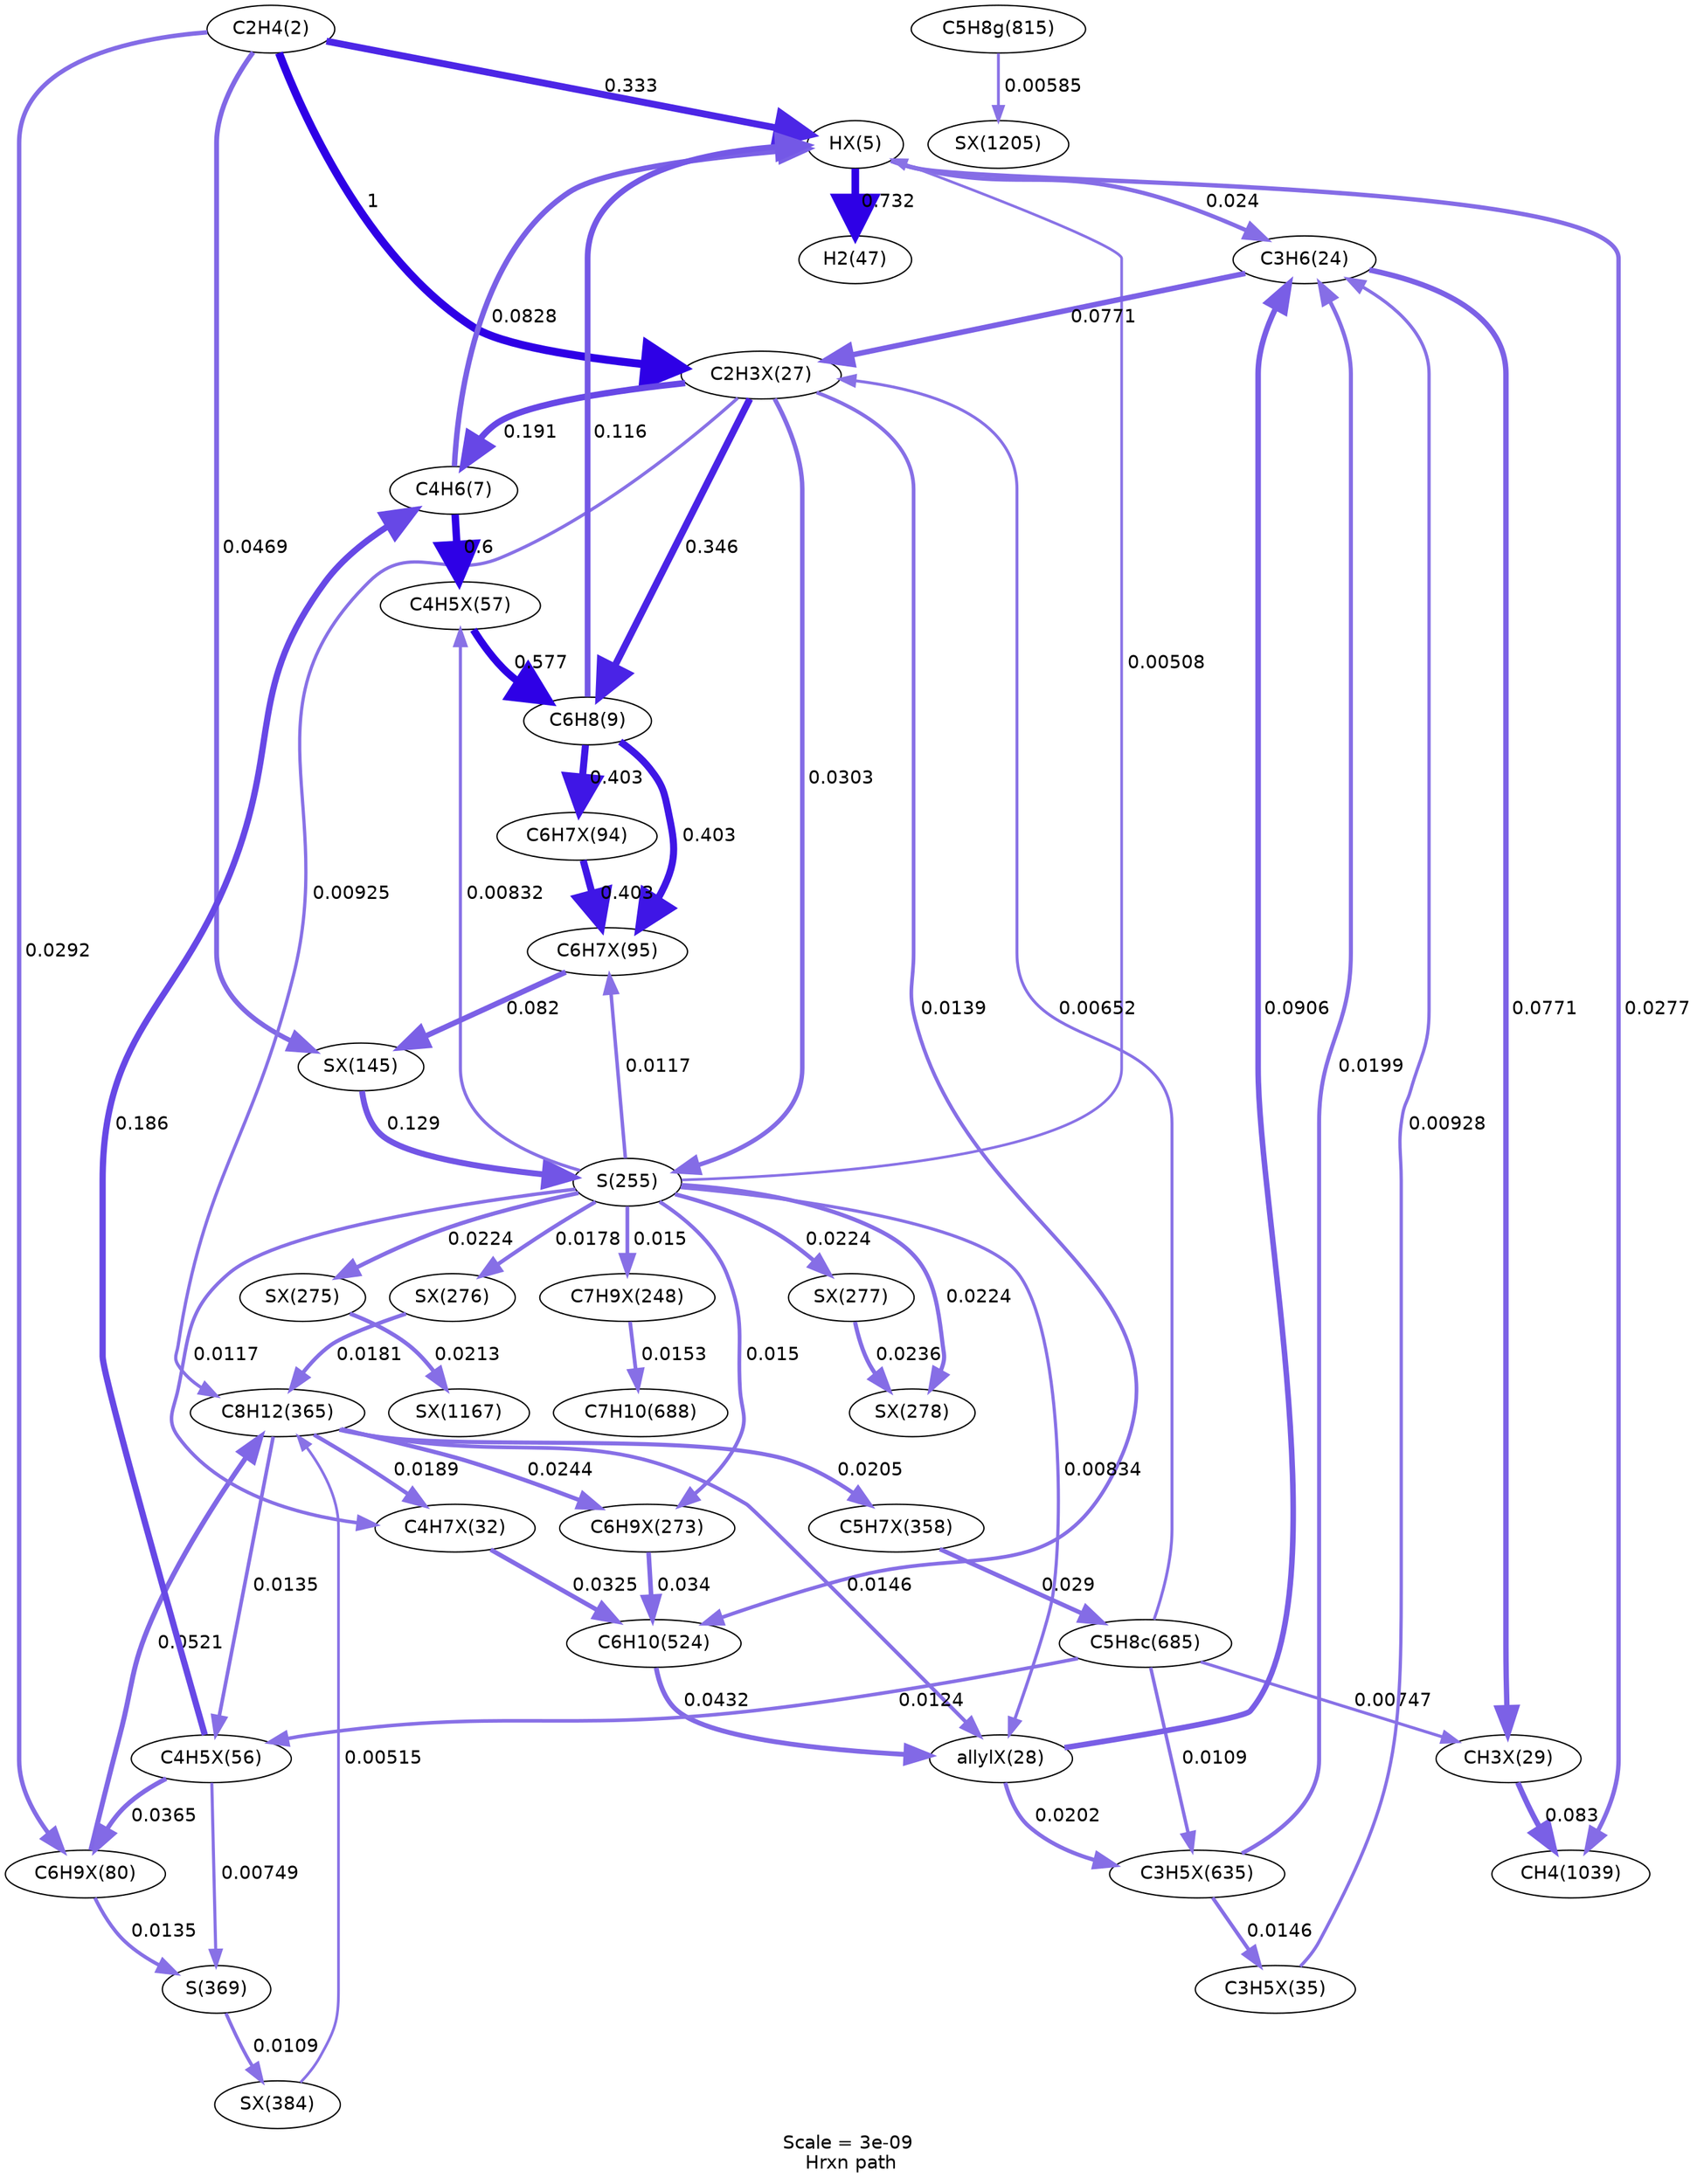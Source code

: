 digraph reaction_paths {
center=1;
s5 -> s45[fontname="Helvetica", style="setlinewidth(5.17)", arrowsize=2.59, color="0.7, 0.833, 0.9"
, label=" 0.333"];
s5 -> s46[fontname="Helvetica", style="setlinewidth(6)", arrowsize=3, color="0.7, 1.5, 0.9"
, label=" 1"];
s5 -> s70[fontname="Helvetica", style="setlinewidth(3.69)", arrowsize=1.84, color="0.7, 0.547, 0.9"
, label=" 0.0469"];
s5 -> s63[fontname="Helvetica", style="setlinewidth(3.33)", arrowsize=1.67, color="0.7, 0.529, 0.9"
, label=" 0.0292"];
s45 -> s11[fontname="Helvetica", style="setlinewidth(5.76)", arrowsize=2.88, color="0.7, 1.23, 0.9"
, label=" 0.732"];
s8 -> s45[fontname="Helvetica", style="setlinewidth(4.12)", arrowsize=2.06, color="0.7, 0.583, 0.9"
, label=" 0.0828"];
s9 -> s45[fontname="Helvetica", style="setlinewidth(4.37)", arrowsize=2.19, color="0.7, 0.616, 0.9"
, label=" 0.116"];
s13 -> s45[fontname="Helvetica", style="setlinewidth(2.01)", arrowsize=1.01, color="0.7, 0.505, 0.9"
, label=" 0.00508"];
s45 -> s10[fontname="Helvetica", style="setlinewidth(3.18)", arrowsize=1.59, color="0.7, 0.524, 0.9"
, label=" 0.024"];
s45 -> s32[fontname="Helvetica", style="setlinewidth(3.29)", arrowsize=1.65, color="0.7, 0.528, 0.9"
, label=" 0.0277"];
s46 -> s8[fontname="Helvetica", style="setlinewidth(4.75)", arrowsize=2.38, color="0.7, 0.691, 0.9"
, label=" 0.191"];
s46 -> s9[fontname="Helvetica", style="setlinewidth(5.2)", arrowsize=2.6, color="0.7, 0.846, 0.9"
, label=" 0.346"];
s46 -> s13[fontname="Helvetica", style="setlinewidth(3.36)", arrowsize=1.68, color="0.7, 0.53, 0.9"
, label=" 0.0303"];
s46 -> s16[fontname="Helvetica", style="setlinewidth(2.46)", arrowsize=1.23, color="0.7, 0.509, 0.9"
, label=" 0.00925"];
s46 -> s19[fontname="Helvetica", style="setlinewidth(2.77)", arrowsize=1.39, color="0.7, 0.514, 0.9"
, label=" 0.0139"];
s10 -> s46[fontname="Helvetica", style="setlinewidth(4.07)", arrowsize=2.03, color="0.7, 0.577, 0.9"
, label=" 0.0771"];
s22 -> s46[fontname="Helvetica", style="setlinewidth(2.2)", arrowsize=1.1, color="0.7, 0.507, 0.9"
, label=" 0.00652"];
s8 -> s58[fontname="Helvetica", style="setlinewidth(5.61)", arrowsize=2.81, color="0.7, 1.1, 0.9"
, label=" 0.6"];
s57 -> s8[fontname="Helvetica", style="setlinewidth(4.73)", arrowsize=2.36, color="0.7, 0.686, 0.9"
, label=" 0.186"];
s58 -> s9[fontname="Helvetica", style="setlinewidth(5.59)", arrowsize=2.79, color="0.7, 1.08, 0.9"
, label=" 0.577"];
s13 -> s58[fontname="Helvetica", style="setlinewidth(2.38)", arrowsize=1.19, color="0.7, 0.508, 0.9"
, label=" 0.00832"];
s57 -> s63[fontname="Helvetica", style="setlinewidth(3.5)", arrowsize=1.75, color="0.7, 0.536, 0.9"
, label=" 0.0365"];
s16 -> s57[fontname="Helvetica", style="setlinewidth(2.75)", arrowsize=1.38, color="0.7, 0.514, 0.9"
, label=" 0.0135"];
s57 -> s17[fontname="Helvetica", style="setlinewidth(2.31)", arrowsize=1.15, color="0.7, 0.507, 0.9"
, label=" 0.00749"];
s22 -> s57[fontname="Helvetica", style="setlinewidth(2.69)", arrowsize=1.34, color="0.7, 0.512, 0.9"
, label=" 0.0124"];
s9 -> s67[fontname="Helvetica", style="setlinewidth(5.31)", arrowsize=2.66, color="0.7, 0.903, 0.9"
, label=" 0.403"];
s9 -> s66[fontname="Helvetica", style="setlinewidth(5.31)", arrowsize=2.66, color="0.7, 0.903, 0.9"
, label=" 0.403"];
s66 -> s67[fontname="Helvetica", style="setlinewidth(5.31)", arrowsize=2.66, color="0.7, 0.903, 0.9"
, label=" 0.403"];
s67 -> s70[fontname="Helvetica", style="setlinewidth(4.11)", arrowsize=2.06, color="0.7, 0.582, 0.9"
, label=" 0.082"];
s13 -> s67[fontname="Helvetica", style="setlinewidth(2.64)", arrowsize=1.32, color="0.7, 0.512, 0.9"
, label=" 0.0117"];
s70 -> s13[fontname="Helvetica", style="setlinewidth(4.45)", arrowsize=2.23, color="0.7, 0.629, 0.9"
, label=" 0.129"];
s13 -> s85[fontname="Helvetica", style="setlinewidth(2.96)", arrowsize=1.48, color="0.7, 0.518, 0.9"
, label=" 0.0178"];
s13 -> s51[fontname="Helvetica", style="setlinewidth(2.64)", arrowsize=1.32, color="0.7, 0.512, 0.9"
, label=" 0.0117"];
s13 -> s82[fontname="Helvetica", style="setlinewidth(2.83)", arrowsize=1.41, color="0.7, 0.515, 0.9"
, label=" 0.015"];
s13 -> s47[fontname="Helvetica", style="setlinewidth(2.39)", arrowsize=1.19, color="0.7, 0.508, 0.9"
, label=" 0.00834"];
s13 -> s87[fontname="Helvetica", style="setlinewidth(3.13)", arrowsize=1.57, color="0.7, 0.522, 0.9"
, label=" 0.0224"];
s13 -> s86[fontname="Helvetica", style="setlinewidth(3.13)", arrowsize=1.57, color="0.7, 0.522, 0.9"
, label=" 0.0224"];
s13 -> s84[fontname="Helvetica", style="setlinewidth(3.13)", arrowsize=1.57, color="0.7, 0.522, 0.9"
, label=" 0.0224"];
s13 -> s80[fontname="Helvetica", style="setlinewidth(2.83)", arrowsize=1.41, color="0.7, 0.515, 0.9"
, label=" 0.015"];
s63 -> s16[fontname="Helvetica", style="setlinewidth(3.77)", arrowsize=1.88, color="0.7, 0.552, 0.9"
, label=" 0.0521"];
s63 -> s17[fontname="Helvetica", style="setlinewidth(2.75)", arrowsize=1.37, color="0.7, 0.513, 0.9"
, label=" 0.0135"];
s85 -> s16[fontname="Helvetica", style="setlinewidth(2.97)", arrowsize=1.48, color="0.7, 0.518, 0.9"
, label=" 0.0181"];
s98 -> s16[fontname="Helvetica", style="setlinewidth(2.02)", arrowsize=1.01, color="0.7, 0.505, 0.9"
, label=" 0.00515"];
s16 -> s51[fontname="Helvetica", style="setlinewidth(3.01)", arrowsize=1.5, color="0.7, 0.519, 0.9"
, label=" 0.0189"];
s16 -> s82[fontname="Helvetica", style="setlinewidth(3.2)", arrowsize=1.6, color="0.7, 0.524, 0.9"
, label=" 0.0244"];
s16 -> s47[fontname="Helvetica", style="setlinewidth(2.81)", arrowsize=1.4, color="0.7, 0.515, 0.9"
, label=" 0.0146"];
s16 -> s96[fontname="Helvetica", style="setlinewidth(3.06)", arrowsize=1.53, color="0.7, 0.52, 0.9"
, label=" 0.0205"];
s17 -> s98[fontname="Helvetica", style="setlinewidth(2.59)", arrowsize=1.3, color="0.7, 0.511, 0.9"
, label=" 0.0109"];
s51 -> s19[fontname="Helvetica", style="setlinewidth(3.41)", arrowsize=1.71, color="0.7, 0.533, 0.9"
, label=" 0.0325"];
s82 -> s19[fontname="Helvetica", style="setlinewidth(3.45)", arrowsize=1.72, color="0.7, 0.534, 0.9"
, label=" 0.034"];
s19 -> s47[fontname="Helvetica", style="setlinewidth(3.63)", arrowsize=1.81, color="0.7, 0.543, 0.9"
, label=" 0.0432"];
s47 -> s111[fontname="Helvetica", style="setlinewidth(3.06)", arrowsize=1.53, color="0.7, 0.52, 0.9"
, label=" 0.0202"];
s47 -> s10[fontname="Helvetica", style="setlinewidth(4.19)", arrowsize=2.09, color="0.7, 0.591, 0.9"
, label=" 0.0906"];
s111 -> s10[fontname="Helvetica", style="setlinewidth(3.04)", arrowsize=1.52, color="0.7, 0.52, 0.9"
, label=" 0.0199"];
s111 -> s54[fontname="Helvetica", style="setlinewidth(2.81)", arrowsize=1.41, color="0.7, 0.515, 0.9"
, label=" 0.0146"];
s22 -> s111[fontname="Helvetica", style="setlinewidth(2.59)", arrowsize=1.29, color="0.7, 0.511, 0.9"
, label=" 0.0109"];
s54 -> s10[fontname="Helvetica", style="setlinewidth(2.47)", arrowsize=1.23, color="0.7, 0.509, 0.9"
, label=" 0.00928"];
s10 -> s48[fontname="Helvetica", style="setlinewidth(4.07)", arrowsize=2.03, color="0.7, 0.577, 0.9"
, label=" 0.0771"];
s96 -> s22[fontname="Helvetica", style="setlinewidth(3.33)", arrowsize=1.66, color="0.7, 0.529, 0.9"
, label=" 0.029"];
s22 -> s48[fontname="Helvetica", style="setlinewidth(2.3)", arrowsize=1.15, color="0.7, 0.507, 0.9"
, label=" 0.00747"];
s48 -> s32[fontname="Helvetica", style="setlinewidth(4.12)", arrowsize=2.06, color="0.7, 0.583, 0.9"
, label=" 0.083"];
s86 -> s87[fontname="Helvetica", style="setlinewidth(3.17)", arrowsize=1.59, color="0.7, 0.524, 0.9"
, label=" 0.0236"];
s84 -> s131[fontname="Helvetica", style="setlinewidth(3.1)", arrowsize=1.55, color="0.7, 0.521, 0.9"
, label=" 0.0213"];
s80 -> s23[fontname="Helvetica", style="setlinewidth(2.84)", arrowsize=1.42, color="0.7, 0.515, 0.9"
, label=" 0.0153"];
s27 -> s135[fontname="Helvetica", style="setlinewidth(2.12)", arrowsize=1.06, color="0.7, 0.506, 0.9"
, label=" 0.00585"];
s5 [ fontname="Helvetica", label="C2H4(2)"];
s8 [ fontname="Helvetica", label="C4H6(7)"];
s9 [ fontname="Helvetica", label="C6H8(9)"];
s10 [ fontname="Helvetica", label="C3H6(24)"];
s11 [ fontname="Helvetica", label="H2(47)"];
s13 [ fontname="Helvetica", label="S(255)"];
s16 [ fontname="Helvetica", label="C8H12(365)"];
s17 [ fontname="Helvetica", label="S(369)"];
s19 [ fontname="Helvetica", label="C6H10(524)"];
s22 [ fontname="Helvetica", label="C5H8c(685)"];
s23 [ fontname="Helvetica", label="C7H10(688)"];
s27 [ fontname="Helvetica", label="C5H8g(815)"];
s32 [ fontname="Helvetica", label="CH4(1039)"];
s45 [ fontname="Helvetica", label="HX(5)"];
s46 [ fontname="Helvetica", label="C2H3X(27)"];
s47 [ fontname="Helvetica", label="allylX(28)"];
s48 [ fontname="Helvetica", label="CH3X(29)"];
s51 [ fontname="Helvetica", label="C4H7X(32)"];
s54 [ fontname="Helvetica", label="C3H5X(35)"];
s57 [ fontname="Helvetica", label="C4H5X(56)"];
s58 [ fontname="Helvetica", label="C4H5X(57)"];
s63 [ fontname="Helvetica", label="C6H9X(80)"];
s66 [ fontname="Helvetica", label="C6H7X(94)"];
s67 [ fontname="Helvetica", label="C6H7X(95)"];
s70 [ fontname="Helvetica", label="SX(145)"];
s80 [ fontname="Helvetica", label="C7H9X(248)"];
s82 [ fontname="Helvetica", label="C6H9X(273)"];
s84 [ fontname="Helvetica", label="SX(275)"];
s85 [ fontname="Helvetica", label="SX(276)"];
s86 [ fontname="Helvetica", label="SX(277)"];
s87 [ fontname="Helvetica", label="SX(278)"];
s96 [ fontname="Helvetica", label="C5H7X(358)"];
s98 [ fontname="Helvetica", label="SX(384)"];
s111 [ fontname="Helvetica", label="C3H5X(635)"];
s131 [ fontname="Helvetica", label="SX(1167)"];
s135 [ fontname="Helvetica", label="SX(1205)"];
 label = "Scale = 3e-09\l Hrxn path";
 fontname = "Helvetica";
}
